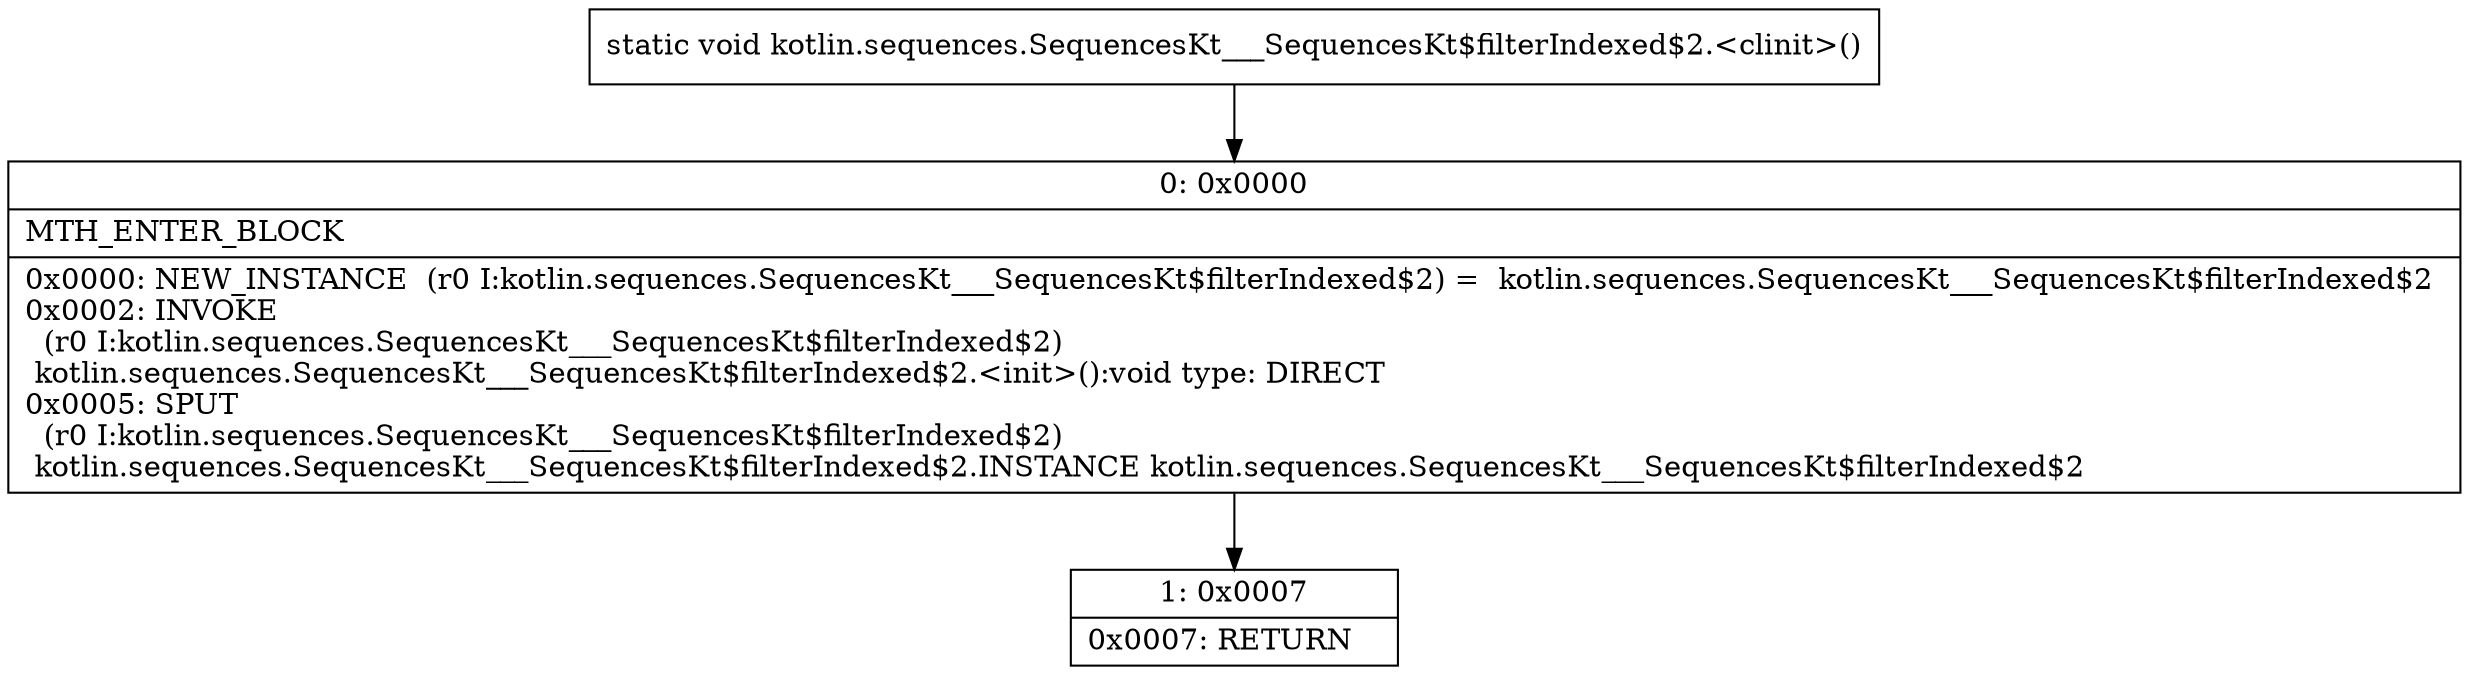 digraph "CFG forkotlin.sequences.SequencesKt___SequencesKt$filterIndexed$2.\<clinit\>()V" {
Node_0 [shape=record,label="{0\:\ 0x0000|MTH_ENTER_BLOCK\l|0x0000: NEW_INSTANCE  (r0 I:kotlin.sequences.SequencesKt___SequencesKt$filterIndexed$2) =  kotlin.sequences.SequencesKt___SequencesKt$filterIndexed$2 \l0x0002: INVOKE  \l  (r0 I:kotlin.sequences.SequencesKt___SequencesKt$filterIndexed$2)\l kotlin.sequences.SequencesKt___SequencesKt$filterIndexed$2.\<init\>():void type: DIRECT \l0x0005: SPUT  \l  (r0 I:kotlin.sequences.SequencesKt___SequencesKt$filterIndexed$2)\l kotlin.sequences.SequencesKt___SequencesKt$filterIndexed$2.INSTANCE kotlin.sequences.SequencesKt___SequencesKt$filterIndexed$2 \l}"];
Node_1 [shape=record,label="{1\:\ 0x0007|0x0007: RETURN   \l}"];
MethodNode[shape=record,label="{static void kotlin.sequences.SequencesKt___SequencesKt$filterIndexed$2.\<clinit\>() }"];
MethodNode -> Node_0;
Node_0 -> Node_1;
}

